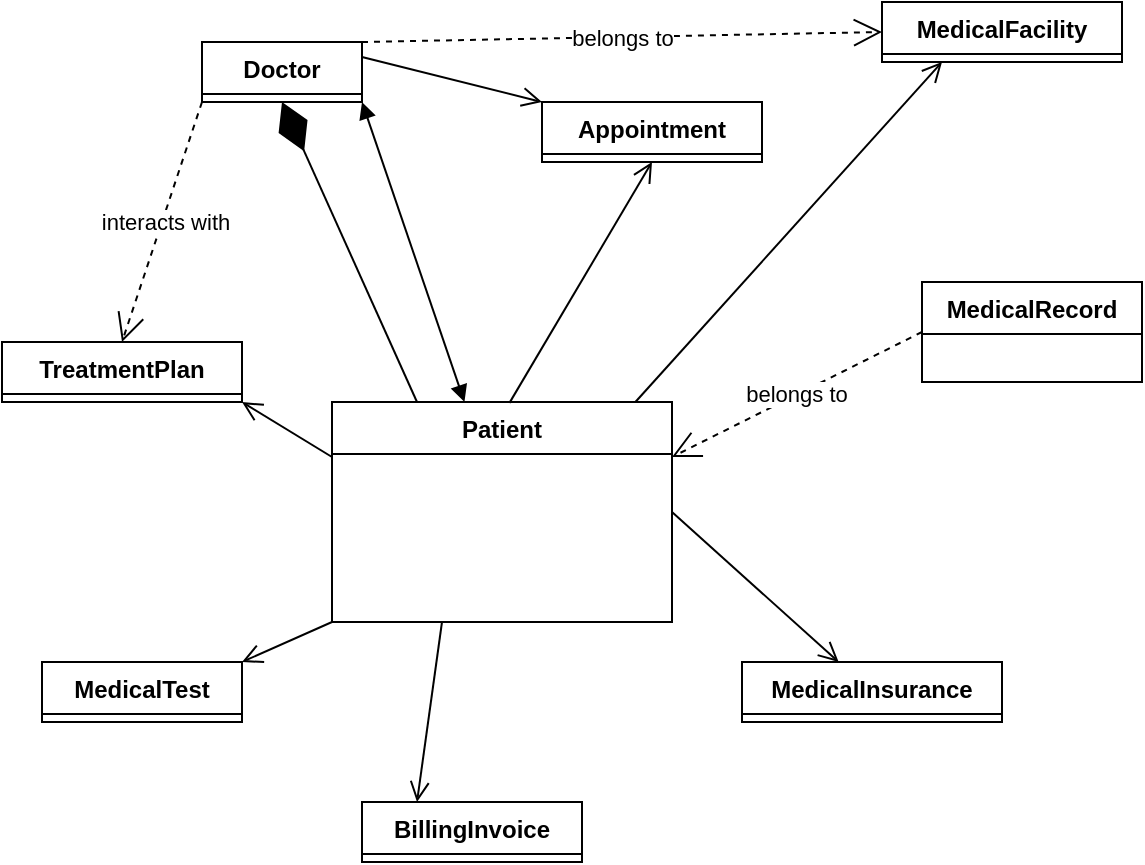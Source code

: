 <mxfile version="24.3.1" type="device">
  <diagram name="Сторінка-1" id="U2q3cCtw8WEY-J9AcuxA">
    <mxGraphModel dx="1391" dy="638" grid="1" gridSize="10" guides="1" tooltips="1" connect="1" arrows="1" fold="1" page="1" pageScale="1" pageWidth="827" pageHeight="1169" math="0" shadow="0">
      <root>
        <mxCell id="0" />
        <mxCell id="1" parent="0" />
        <mxCell id="Mau0oZwAcuhzVGfn0Yre-4" value="Patient" style="swimlane;fontStyle=1;align=center;verticalAlign=top;childLayout=stackLayout;horizontal=1;startSize=26;horizontalStack=0;resizeParent=1;resizeParentMax=0;resizeLast=0;collapsible=1;marginBottom=0;whiteSpace=wrap;html=1;" vertex="1" collapsed="1" parent="1">
          <mxGeometry x="185" y="340" width="170" height="110" as="geometry">
            <mxRectangle x="150" y="100" width="160" height="86" as="alternateBounds" />
          </mxGeometry>
        </mxCell>
        <mxCell id="Mau0oZwAcuhzVGfn0Yre-5" value="+ field: type" style="text;strokeColor=none;fillColor=none;align=left;verticalAlign=top;spacingLeft=4;spacingRight=4;overflow=hidden;rotatable=0;points=[[0,0.5],[1,0.5]];portConstraint=eastwest;whiteSpace=wrap;html=1;" vertex="1" parent="Mau0oZwAcuhzVGfn0Yre-4">
          <mxGeometry y="26" width="160" height="26" as="geometry" />
        </mxCell>
        <mxCell id="Mau0oZwAcuhzVGfn0Yre-6" value="" style="line;strokeWidth=1;fillColor=none;align=left;verticalAlign=middle;spacingTop=-1;spacingLeft=3;spacingRight=3;rotatable=0;labelPosition=right;points=[];portConstraint=eastwest;strokeColor=inherit;" vertex="1" parent="Mau0oZwAcuhzVGfn0Yre-4">
          <mxGeometry y="52" width="160" height="8" as="geometry" />
        </mxCell>
        <mxCell id="Mau0oZwAcuhzVGfn0Yre-7" value="+ method(type): type" style="text;strokeColor=none;fillColor=none;align=left;verticalAlign=top;spacingLeft=4;spacingRight=4;overflow=hidden;rotatable=0;points=[[0,0.5],[1,0.5]];portConstraint=eastwest;whiteSpace=wrap;html=1;" vertex="1" parent="Mau0oZwAcuhzVGfn0Yre-4">
          <mxGeometry y="60" width="160" height="26" as="geometry" />
        </mxCell>
        <mxCell id="Mau0oZwAcuhzVGfn0Yre-8" value="MedicalFacility" style="swimlane;fontStyle=1;align=center;verticalAlign=top;childLayout=stackLayout;horizontal=1;startSize=26;horizontalStack=0;resizeParent=1;resizeParentMax=0;resizeLast=0;collapsible=1;marginBottom=0;whiteSpace=wrap;html=1;" vertex="1" collapsed="1" parent="1">
          <mxGeometry x="460" y="140" width="120" height="30" as="geometry">
            <mxRectangle x="350" y="100" width="160" height="86" as="alternateBounds" />
          </mxGeometry>
        </mxCell>
        <mxCell id="Mau0oZwAcuhzVGfn0Yre-9" value="+ field: type" style="text;strokeColor=none;fillColor=none;align=left;verticalAlign=top;spacingLeft=4;spacingRight=4;overflow=hidden;rotatable=0;points=[[0,0.5],[1,0.5]];portConstraint=eastwest;whiteSpace=wrap;html=1;" vertex="1" parent="Mau0oZwAcuhzVGfn0Yre-8">
          <mxGeometry y="26" width="160" height="26" as="geometry" />
        </mxCell>
        <mxCell id="Mau0oZwAcuhzVGfn0Yre-10" value="" style="line;strokeWidth=1;fillColor=none;align=left;verticalAlign=middle;spacingTop=-1;spacingLeft=3;spacingRight=3;rotatable=0;labelPosition=right;points=[];portConstraint=eastwest;strokeColor=inherit;" vertex="1" parent="Mau0oZwAcuhzVGfn0Yre-8">
          <mxGeometry y="52" width="160" height="8" as="geometry" />
        </mxCell>
        <mxCell id="Mau0oZwAcuhzVGfn0Yre-11" value="+ method(type): type" style="text;strokeColor=none;fillColor=none;align=left;verticalAlign=top;spacingLeft=4;spacingRight=4;overflow=hidden;rotatable=0;points=[[0,0.5],[1,0.5]];portConstraint=eastwest;whiteSpace=wrap;html=1;" vertex="1" parent="Mau0oZwAcuhzVGfn0Yre-8">
          <mxGeometry y="60" width="160" height="26" as="geometry" />
        </mxCell>
        <mxCell id="Mau0oZwAcuhzVGfn0Yre-12" value="MedicalRecord" style="swimlane;fontStyle=1;align=center;verticalAlign=top;childLayout=stackLayout;horizontal=1;startSize=26;horizontalStack=0;resizeParent=1;resizeParentMax=0;resizeLast=0;collapsible=1;marginBottom=0;whiteSpace=wrap;html=1;" vertex="1" collapsed="1" parent="1">
          <mxGeometry x="480" y="280" width="110" height="50" as="geometry">
            <mxRectangle x="40" y="440" width="210" height="86" as="alternateBounds" />
          </mxGeometry>
        </mxCell>
        <mxCell id="Mau0oZwAcuhzVGfn0Yre-13" value="+ field: type" style="text;strokeColor=none;fillColor=none;align=left;verticalAlign=top;spacingLeft=4;spacingRight=4;overflow=hidden;rotatable=0;points=[[0,0.5],[1,0.5]];portConstraint=eastwest;whiteSpace=wrap;html=1;" vertex="1" parent="Mau0oZwAcuhzVGfn0Yre-12">
          <mxGeometry y="26" width="210" height="26" as="geometry" />
        </mxCell>
        <mxCell id="Mau0oZwAcuhzVGfn0Yre-14" value="" style="line;strokeWidth=1;fillColor=none;align=left;verticalAlign=middle;spacingTop=-1;spacingLeft=3;spacingRight=3;rotatable=0;labelPosition=right;points=[];portConstraint=eastwest;strokeColor=inherit;" vertex="1" parent="Mau0oZwAcuhzVGfn0Yre-12">
          <mxGeometry y="52" width="210" height="8" as="geometry" />
        </mxCell>
        <mxCell id="Mau0oZwAcuhzVGfn0Yre-15" value="+ method(type): type" style="text;strokeColor=none;fillColor=none;align=left;verticalAlign=top;spacingLeft=4;spacingRight=4;overflow=hidden;rotatable=0;points=[[0,0.5],[1,0.5]];portConstraint=eastwest;whiteSpace=wrap;html=1;" vertex="1" parent="Mau0oZwAcuhzVGfn0Yre-12">
          <mxGeometry y="60" width="210" height="26" as="geometry" />
        </mxCell>
        <mxCell id="Mau0oZwAcuhzVGfn0Yre-16" value="Doctor" style="swimlane;fontStyle=1;align=center;verticalAlign=top;childLayout=stackLayout;horizontal=1;startSize=26;horizontalStack=0;resizeParent=1;resizeParentMax=0;resizeLast=0;collapsible=1;marginBottom=0;whiteSpace=wrap;html=1;" vertex="1" collapsed="1" parent="1">
          <mxGeometry x="120" y="160" width="80" height="30" as="geometry">
            <mxRectangle x="20" y="270" width="160" height="86" as="alternateBounds" />
          </mxGeometry>
        </mxCell>
        <mxCell id="Mau0oZwAcuhzVGfn0Yre-17" value="+ field: type" style="text;strokeColor=none;fillColor=none;align=left;verticalAlign=top;spacingLeft=4;spacingRight=4;overflow=hidden;rotatable=0;points=[[0,0.5],[1,0.5]];portConstraint=eastwest;whiteSpace=wrap;html=1;" vertex="1" parent="Mau0oZwAcuhzVGfn0Yre-16">
          <mxGeometry y="26" width="160" height="26" as="geometry" />
        </mxCell>
        <mxCell id="Mau0oZwAcuhzVGfn0Yre-18" value="" style="line;strokeWidth=1;fillColor=none;align=left;verticalAlign=middle;spacingTop=-1;spacingLeft=3;spacingRight=3;rotatable=0;labelPosition=right;points=[];portConstraint=eastwest;strokeColor=inherit;" vertex="1" parent="Mau0oZwAcuhzVGfn0Yre-16">
          <mxGeometry y="52" width="160" height="8" as="geometry" />
        </mxCell>
        <mxCell id="Mau0oZwAcuhzVGfn0Yre-19" value="+ method(type): type" style="text;strokeColor=none;fillColor=none;align=left;verticalAlign=top;spacingLeft=4;spacingRight=4;overflow=hidden;rotatable=0;points=[[0,0.5],[1,0.5]];portConstraint=eastwest;whiteSpace=wrap;html=1;" vertex="1" parent="Mau0oZwAcuhzVGfn0Yre-16">
          <mxGeometry y="60" width="160" height="26" as="geometry" />
        </mxCell>
        <mxCell id="Mau0oZwAcuhzVGfn0Yre-20" value="MedicalTest" style="swimlane;fontStyle=1;align=center;verticalAlign=top;childLayout=stackLayout;horizontal=1;startSize=26;horizontalStack=0;resizeParent=1;resizeParentMax=0;resizeLast=0;collapsible=1;marginBottom=0;whiteSpace=wrap;html=1;" vertex="1" collapsed="1" parent="1">
          <mxGeometry x="40" y="470" width="100" height="30" as="geometry">
            <mxRectangle x="440" y="224" width="160" height="86" as="alternateBounds" />
          </mxGeometry>
        </mxCell>
        <mxCell id="Mau0oZwAcuhzVGfn0Yre-21" value="+ field: type" style="text;strokeColor=none;fillColor=none;align=left;verticalAlign=top;spacingLeft=4;spacingRight=4;overflow=hidden;rotatable=0;points=[[0,0.5],[1,0.5]];portConstraint=eastwest;whiteSpace=wrap;html=1;" vertex="1" parent="Mau0oZwAcuhzVGfn0Yre-20">
          <mxGeometry y="26" width="160" height="26" as="geometry" />
        </mxCell>
        <mxCell id="Mau0oZwAcuhzVGfn0Yre-22" value="" style="line;strokeWidth=1;fillColor=none;align=left;verticalAlign=middle;spacingTop=-1;spacingLeft=3;spacingRight=3;rotatable=0;labelPosition=right;points=[];portConstraint=eastwest;strokeColor=inherit;" vertex="1" parent="Mau0oZwAcuhzVGfn0Yre-20">
          <mxGeometry y="52" width="160" height="8" as="geometry" />
        </mxCell>
        <mxCell id="Mau0oZwAcuhzVGfn0Yre-23" value="+ method(type): type" style="text;strokeColor=none;fillColor=none;align=left;verticalAlign=top;spacingLeft=4;spacingRight=4;overflow=hidden;rotatable=0;points=[[0,0.5],[1,0.5]];portConstraint=eastwest;whiteSpace=wrap;html=1;" vertex="1" parent="Mau0oZwAcuhzVGfn0Yre-20">
          <mxGeometry y="60" width="160" height="26" as="geometry" />
        </mxCell>
        <mxCell id="Mau0oZwAcuhzVGfn0Yre-24" value="Appointment" style="swimlane;fontStyle=1;align=center;verticalAlign=top;childLayout=stackLayout;horizontal=1;startSize=26;horizontalStack=0;resizeParent=1;resizeParentMax=0;resizeLast=0;collapsible=1;marginBottom=0;whiteSpace=wrap;html=1;" vertex="1" collapsed="1" parent="1">
          <mxGeometry x="290" y="190" width="110" height="30" as="geometry">
            <mxRectangle x="220" y="224" width="160" height="86" as="alternateBounds" />
          </mxGeometry>
        </mxCell>
        <mxCell id="Mau0oZwAcuhzVGfn0Yre-25" value="+ field: type" style="text;strokeColor=none;fillColor=none;align=left;verticalAlign=top;spacingLeft=4;spacingRight=4;overflow=hidden;rotatable=0;points=[[0,0.5],[1,0.5]];portConstraint=eastwest;whiteSpace=wrap;html=1;" vertex="1" parent="Mau0oZwAcuhzVGfn0Yre-24">
          <mxGeometry y="26" width="160" height="26" as="geometry" />
        </mxCell>
        <mxCell id="Mau0oZwAcuhzVGfn0Yre-26" value="" style="line;strokeWidth=1;fillColor=none;align=left;verticalAlign=middle;spacingTop=-1;spacingLeft=3;spacingRight=3;rotatable=0;labelPosition=right;points=[];portConstraint=eastwest;strokeColor=inherit;" vertex="1" parent="Mau0oZwAcuhzVGfn0Yre-24">
          <mxGeometry y="52" width="160" height="8" as="geometry" />
        </mxCell>
        <mxCell id="Mau0oZwAcuhzVGfn0Yre-27" value="+ method(type): type" style="text;strokeColor=none;fillColor=none;align=left;verticalAlign=top;spacingLeft=4;spacingRight=4;overflow=hidden;rotatable=0;points=[[0,0.5],[1,0.5]];portConstraint=eastwest;whiteSpace=wrap;html=1;" vertex="1" parent="Mau0oZwAcuhzVGfn0Yre-24">
          <mxGeometry y="60" width="160" height="26" as="geometry" />
        </mxCell>
        <mxCell id="Mau0oZwAcuhzVGfn0Yre-28" value="TreatmentPlan" style="swimlane;fontStyle=1;align=center;verticalAlign=top;childLayout=stackLayout;horizontal=1;startSize=26;horizontalStack=0;resizeParent=1;resizeParentMax=0;resizeLast=0;collapsible=1;marginBottom=0;whiteSpace=wrap;html=1;" vertex="1" collapsed="1" parent="1">
          <mxGeometry x="20" y="310" width="120" height="30" as="geometry">
            <mxRectangle x="340" y="396" width="160" height="86" as="alternateBounds" />
          </mxGeometry>
        </mxCell>
        <mxCell id="Mau0oZwAcuhzVGfn0Yre-29" value="+ field: type" style="text;strokeColor=none;fillColor=none;align=left;verticalAlign=top;spacingLeft=4;spacingRight=4;overflow=hidden;rotatable=0;points=[[0,0.5],[1,0.5]];portConstraint=eastwest;whiteSpace=wrap;html=1;" vertex="1" parent="Mau0oZwAcuhzVGfn0Yre-28">
          <mxGeometry y="26" width="160" height="26" as="geometry" />
        </mxCell>
        <mxCell id="Mau0oZwAcuhzVGfn0Yre-30" value="" style="line;strokeWidth=1;fillColor=none;align=left;verticalAlign=middle;spacingTop=-1;spacingLeft=3;spacingRight=3;rotatable=0;labelPosition=right;points=[];portConstraint=eastwest;strokeColor=inherit;" vertex="1" parent="Mau0oZwAcuhzVGfn0Yre-28">
          <mxGeometry y="52" width="160" height="8" as="geometry" />
        </mxCell>
        <mxCell id="Mau0oZwAcuhzVGfn0Yre-31" value="+ method(type): type" style="text;strokeColor=none;fillColor=none;align=left;verticalAlign=top;spacingLeft=4;spacingRight=4;overflow=hidden;rotatable=0;points=[[0,0.5],[1,0.5]];portConstraint=eastwest;whiteSpace=wrap;html=1;" vertex="1" parent="Mau0oZwAcuhzVGfn0Yre-28">
          <mxGeometry y="60" width="160" height="26" as="geometry" />
        </mxCell>
        <mxCell id="Mau0oZwAcuhzVGfn0Yre-32" value="MedicalInsurance" style="swimlane;fontStyle=1;align=center;verticalAlign=top;childLayout=stackLayout;horizontal=1;startSize=26;horizontalStack=0;resizeParent=1;resizeParentMax=0;resizeLast=0;collapsible=1;marginBottom=0;whiteSpace=wrap;html=1;" vertex="1" collapsed="1" parent="1">
          <mxGeometry x="390" y="470" width="130" height="30" as="geometry">
            <mxRectangle x="414" y="350" width="160" height="86" as="alternateBounds" />
          </mxGeometry>
        </mxCell>
        <mxCell id="Mau0oZwAcuhzVGfn0Yre-33" value="+ field: type" style="text;strokeColor=none;fillColor=none;align=left;verticalAlign=top;spacingLeft=4;spacingRight=4;overflow=hidden;rotatable=0;points=[[0,0.5],[1,0.5]];portConstraint=eastwest;whiteSpace=wrap;html=1;" vertex="1" parent="Mau0oZwAcuhzVGfn0Yre-32">
          <mxGeometry y="26" width="160" height="26" as="geometry" />
        </mxCell>
        <mxCell id="Mau0oZwAcuhzVGfn0Yre-34" value="" style="line;strokeWidth=1;fillColor=none;align=left;verticalAlign=middle;spacingTop=-1;spacingLeft=3;spacingRight=3;rotatable=0;labelPosition=right;points=[];portConstraint=eastwest;strokeColor=inherit;" vertex="1" parent="Mau0oZwAcuhzVGfn0Yre-32">
          <mxGeometry y="52" width="160" height="8" as="geometry" />
        </mxCell>
        <mxCell id="Mau0oZwAcuhzVGfn0Yre-35" value="+ method(type): type" style="text;strokeColor=none;fillColor=none;align=left;verticalAlign=top;spacingLeft=4;spacingRight=4;overflow=hidden;rotatable=0;points=[[0,0.5],[1,0.5]];portConstraint=eastwest;whiteSpace=wrap;html=1;" vertex="1" parent="Mau0oZwAcuhzVGfn0Yre-32">
          <mxGeometry y="60" width="160" height="26" as="geometry" />
        </mxCell>
        <mxCell id="Mau0oZwAcuhzVGfn0Yre-37" value="BillingInvoice" style="swimlane;fontStyle=1;align=center;verticalAlign=top;childLayout=stackLayout;horizontal=1;startSize=26;horizontalStack=0;resizeParent=1;resizeParentMax=0;resizeLast=0;collapsible=1;marginBottom=0;whiteSpace=wrap;html=1;" vertex="1" collapsed="1" parent="1">
          <mxGeometry x="200" y="540" width="110" height="30" as="geometry">
            <mxRectangle x="210" y="580" width="160" height="86" as="alternateBounds" />
          </mxGeometry>
        </mxCell>
        <mxCell id="Mau0oZwAcuhzVGfn0Yre-38" value="+ field: type" style="text;strokeColor=none;fillColor=none;align=left;verticalAlign=top;spacingLeft=4;spacingRight=4;overflow=hidden;rotatable=0;points=[[0,0.5],[1,0.5]];portConstraint=eastwest;whiteSpace=wrap;html=1;" vertex="1" parent="Mau0oZwAcuhzVGfn0Yre-37">
          <mxGeometry y="26" width="160" height="26" as="geometry" />
        </mxCell>
        <mxCell id="Mau0oZwAcuhzVGfn0Yre-39" value="" style="line;strokeWidth=1;fillColor=none;align=left;verticalAlign=middle;spacingTop=-1;spacingLeft=3;spacingRight=3;rotatable=0;labelPosition=right;points=[];portConstraint=eastwest;strokeColor=inherit;" vertex="1" parent="Mau0oZwAcuhzVGfn0Yre-37">
          <mxGeometry y="52" width="160" height="8" as="geometry" />
        </mxCell>
        <mxCell id="Mau0oZwAcuhzVGfn0Yre-40" value="+ method(type): type" style="text;strokeColor=none;fillColor=none;align=left;verticalAlign=top;spacingLeft=4;spacingRight=4;overflow=hidden;rotatable=0;points=[[0,0.5],[1,0.5]];portConstraint=eastwest;whiteSpace=wrap;html=1;" vertex="1" parent="Mau0oZwAcuhzVGfn0Yre-37">
          <mxGeometry y="60" width="160" height="26" as="geometry" />
        </mxCell>
        <mxCell id="Mau0oZwAcuhzVGfn0Yre-54" value="" style="endArrow=diamondThin;endFill=1;endSize=24;html=1;rounded=0;entryX=0.5;entryY=1;entryDx=0;entryDy=0;exitX=0.25;exitY=0;exitDx=0;exitDy=0;" edge="1" parent="1" source="Mau0oZwAcuhzVGfn0Yre-4" target="Mau0oZwAcuhzVGfn0Yre-16">
          <mxGeometry width="160" relative="1" as="geometry">
            <mxPoint x="150" y="280" as="sourcePoint" />
            <mxPoint x="310" y="280" as="targetPoint" />
          </mxGeometry>
        </mxCell>
        <mxCell id="Mau0oZwAcuhzVGfn0Yre-55" value="belongs to" style="endArrow=open;endSize=12;dashed=1;html=1;rounded=0;exitX=1;exitY=0;exitDx=0;exitDy=0;entryX=0;entryY=0.5;entryDx=0;entryDy=0;" edge="1" parent="1" source="Mau0oZwAcuhzVGfn0Yre-16" target="Mau0oZwAcuhzVGfn0Yre-8">
          <mxGeometry width="160" relative="1" as="geometry">
            <mxPoint x="240" y="210" as="sourcePoint" />
            <mxPoint x="400" y="210" as="targetPoint" />
          </mxGeometry>
        </mxCell>
        <mxCell id="Mau0oZwAcuhzVGfn0Yre-56" value="" style="endArrow=open;startArrow=none;endFill=0;startFill=0;endSize=8;html=1;verticalAlign=bottom;labelBackgroundColor=none;strokeWidth=1;rounded=0;entryX=0.25;entryY=1;entryDx=0;entryDy=0;exitX=0.893;exitY=-0.001;exitDx=0;exitDy=0;exitPerimeter=0;" edge="1" parent="1" source="Mau0oZwAcuhzVGfn0Yre-4" target="Mau0oZwAcuhzVGfn0Yre-8">
          <mxGeometry width="160" relative="1" as="geometry">
            <mxPoint x="310" y="270" as="sourcePoint" />
            <mxPoint x="430" y="270" as="targetPoint" />
          </mxGeometry>
        </mxCell>
        <mxCell id="Mau0oZwAcuhzVGfn0Yre-58" value="" style="endArrow=open;startArrow=none;endFill=0;startFill=0;endSize=8;html=1;verticalAlign=bottom;labelBackgroundColor=none;strokeWidth=1;rounded=0;entryX=0.5;entryY=1;entryDx=0;entryDy=0;exitX=0.522;exitY=0.004;exitDx=0;exitDy=0;exitPerimeter=0;" edge="1" parent="1" source="Mau0oZwAcuhzVGfn0Yre-4" target="Mau0oZwAcuhzVGfn0Yre-24">
          <mxGeometry width="160" relative="1" as="geometry">
            <mxPoint x="190" y="300" as="sourcePoint" />
            <mxPoint x="350" y="300" as="targetPoint" />
          </mxGeometry>
        </mxCell>
        <mxCell id="Mau0oZwAcuhzVGfn0Yre-59" value="" style="endArrow=open;startArrow=none;endFill=0;startFill=0;endSize=8;html=1;verticalAlign=bottom;labelBackgroundColor=none;strokeWidth=1;rounded=0;entryX=0;entryY=0;entryDx=0;entryDy=0;exitX=1;exitY=0.25;exitDx=0;exitDy=0;" edge="1" parent="1" source="Mau0oZwAcuhzVGfn0Yre-16" target="Mau0oZwAcuhzVGfn0Yre-24">
          <mxGeometry width="160" relative="1" as="geometry">
            <mxPoint x="250" y="250" as="sourcePoint" />
            <mxPoint x="321" y="130" as="targetPoint" />
          </mxGeometry>
        </mxCell>
        <mxCell id="Mau0oZwAcuhzVGfn0Yre-60" value="" style="endArrow=block;startArrow=block;endFill=1;startFill=1;html=1;rounded=0;exitX=1;exitY=1;exitDx=0;exitDy=0;" edge="1" parent="1" source="Mau0oZwAcuhzVGfn0Yre-16" target="Mau0oZwAcuhzVGfn0Yre-4">
          <mxGeometry width="160" relative="1" as="geometry">
            <mxPoint x="240" y="260" as="sourcePoint" />
            <mxPoint x="400" y="260" as="targetPoint" />
          </mxGeometry>
        </mxCell>
        <mxCell id="Mau0oZwAcuhzVGfn0Yre-61" value="&amp;nbsp;interacts with" style="endArrow=open;endSize=12;dashed=1;html=1;rounded=0;entryX=0.5;entryY=0;entryDx=0;entryDy=0;" edge="1" parent="1" target="Mau0oZwAcuhzVGfn0Yre-28">
          <mxGeometry width="160" relative="1" as="geometry">
            <mxPoint x="120" y="190" as="sourcePoint" />
            <mxPoint x="40" y="285" as="targetPoint" />
          </mxGeometry>
        </mxCell>
        <mxCell id="Mau0oZwAcuhzVGfn0Yre-62" value="" style="endArrow=open;startArrow=none;endFill=0;startFill=0;endSize=8;html=1;verticalAlign=bottom;labelBackgroundColor=none;strokeWidth=1;rounded=0;entryX=1;entryY=1;entryDx=0;entryDy=0;exitX=0;exitY=0.25;exitDx=0;exitDy=0;" edge="1" parent="1" source="Mau0oZwAcuhzVGfn0Yre-4" target="Mau0oZwAcuhzVGfn0Yre-28">
          <mxGeometry width="160" relative="1" as="geometry">
            <mxPoint y="540" as="sourcePoint" />
            <mxPoint x="71" y="420" as="targetPoint" />
          </mxGeometry>
        </mxCell>
        <mxCell id="Mau0oZwAcuhzVGfn0Yre-63" value="" style="endArrow=open;startArrow=none;endFill=0;startFill=0;endSize=8;html=1;verticalAlign=bottom;labelBackgroundColor=none;strokeWidth=1;rounded=0;entryX=1;entryY=0;entryDx=0;entryDy=0;exitX=0;exitY=1;exitDx=0;exitDy=0;" edge="1" parent="1" source="Mau0oZwAcuhzVGfn0Yre-4" target="Mau0oZwAcuhzVGfn0Yre-20">
          <mxGeometry width="160" relative="1" as="geometry">
            <mxPoint x="230" y="518" as="sourcePoint" />
            <mxPoint x="185" y="490" as="targetPoint" />
          </mxGeometry>
        </mxCell>
        <mxCell id="Mau0oZwAcuhzVGfn0Yre-64" value="" style="endArrow=open;startArrow=none;endFill=0;startFill=0;endSize=8;html=1;verticalAlign=bottom;labelBackgroundColor=none;strokeWidth=1;rounded=0;entryX=0.25;entryY=0;entryDx=0;entryDy=0;" edge="1" parent="1" target="Mau0oZwAcuhzVGfn0Yre-37">
          <mxGeometry width="160" relative="1" as="geometry">
            <mxPoint x="240" y="450" as="sourcePoint" />
            <mxPoint x="210" y="490" as="targetPoint" />
          </mxGeometry>
        </mxCell>
        <mxCell id="Mau0oZwAcuhzVGfn0Yre-65" value="" style="endArrow=open;startArrow=none;endFill=0;startFill=0;endSize=8;html=1;verticalAlign=bottom;labelBackgroundColor=none;strokeWidth=1;rounded=0;exitX=1;exitY=0.5;exitDx=0;exitDy=0;" edge="1" parent="1" source="Mau0oZwAcuhzVGfn0Yre-4" target="Mau0oZwAcuhzVGfn0Yre-32">
          <mxGeometry width="160" relative="1" as="geometry">
            <mxPoint x="380" y="370" as="sourcePoint" />
            <mxPoint x="485" y="330" as="targetPoint" />
          </mxGeometry>
        </mxCell>
        <mxCell id="Mau0oZwAcuhzVGfn0Yre-66" value="belongs to" style="endArrow=open;endSize=12;dashed=1;html=1;rounded=0;exitX=0;exitY=0.5;exitDx=0;exitDy=0;entryX=1;entryY=0.25;entryDx=0;entryDy=0;" edge="1" parent="1" source="Mau0oZwAcuhzVGfn0Yre-12" target="Mau0oZwAcuhzVGfn0Yre-4">
          <mxGeometry width="160" relative="1" as="geometry">
            <mxPoint x="260" y="275" as="sourcePoint" />
            <mxPoint x="520" y="270" as="targetPoint" />
          </mxGeometry>
        </mxCell>
      </root>
    </mxGraphModel>
  </diagram>
</mxfile>
